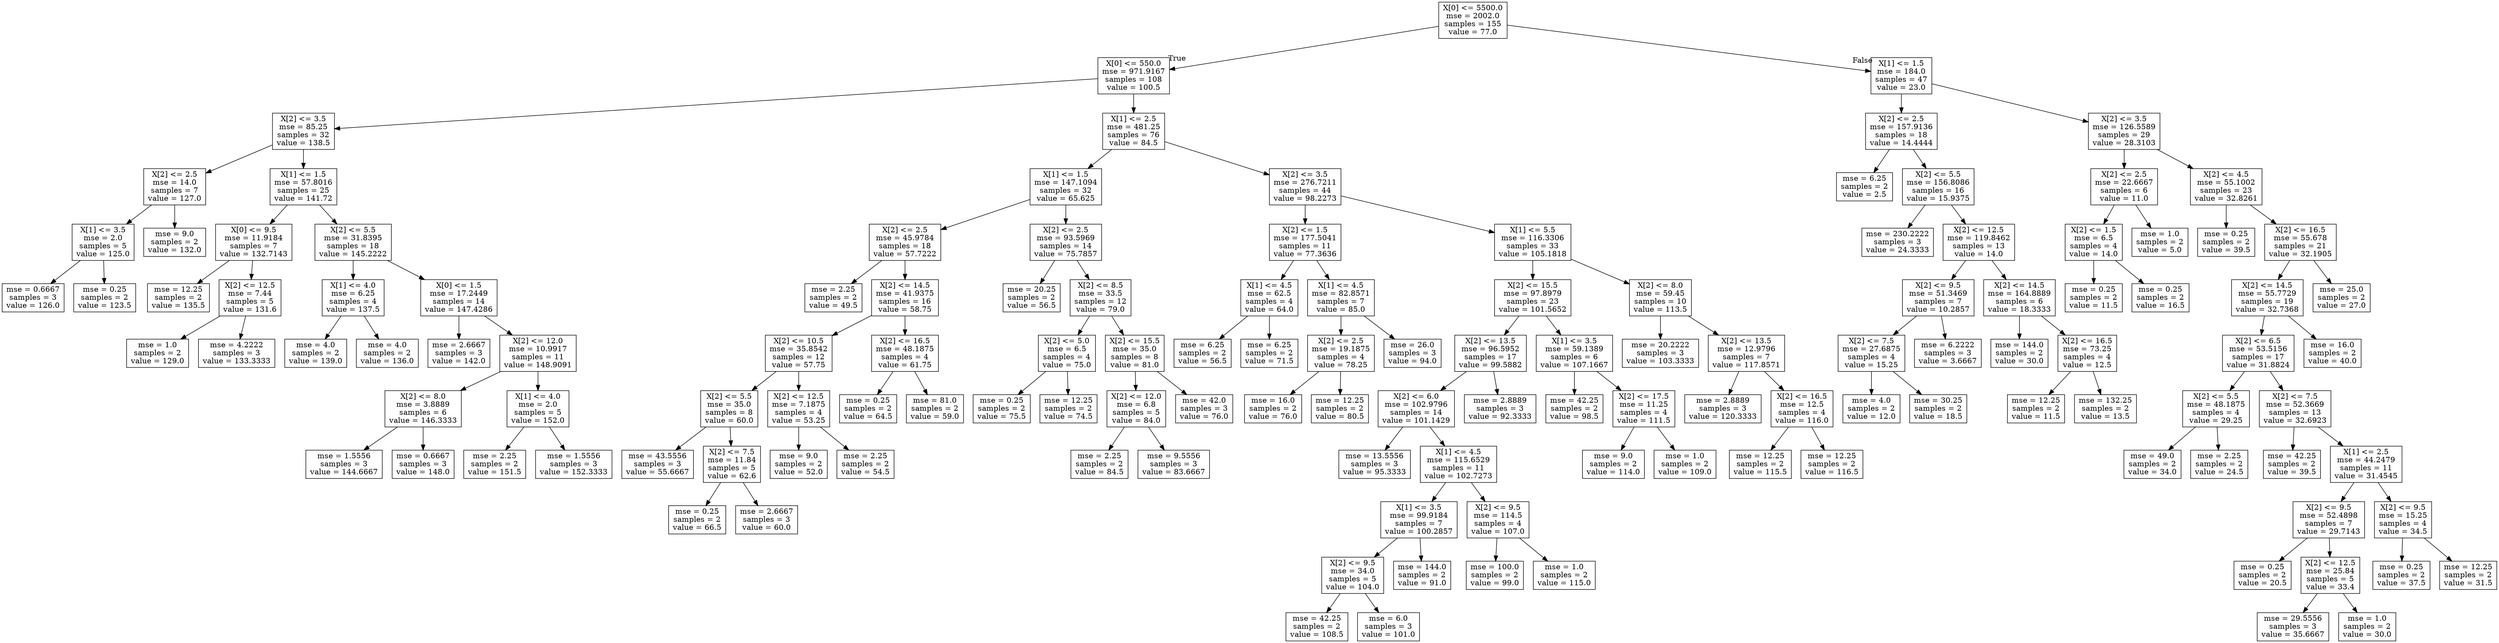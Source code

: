digraph Tree {
node [shape=box] ;
0 [label="X[0] <= 5500.0\nmse = 2002.0\nsamples = 155\nvalue = 77.0"] ;
1 [label="X[0] <= 550.0\nmse = 971.9167\nsamples = 108\nvalue = 100.5"] ;
0 -> 1 [labeldistance=2.5, labelangle=45, headlabel="True"] ;
2 [label="X[2] <= 3.5\nmse = 85.25\nsamples = 32\nvalue = 138.5"] ;
1 -> 2 ;
3 [label="X[2] <= 2.5\nmse = 14.0\nsamples = 7\nvalue = 127.0"] ;
2 -> 3 ;
4 [label="X[1] <= 3.5\nmse = 2.0\nsamples = 5\nvalue = 125.0"] ;
3 -> 4 ;
5 [label="mse = 0.6667\nsamples = 3\nvalue = 126.0"] ;
4 -> 5 ;
6 [label="mse = 0.25\nsamples = 2\nvalue = 123.5"] ;
4 -> 6 ;
7 [label="mse = 9.0\nsamples = 2\nvalue = 132.0"] ;
3 -> 7 ;
8 [label="X[1] <= 1.5\nmse = 57.8016\nsamples = 25\nvalue = 141.72"] ;
2 -> 8 ;
9 [label="X[0] <= 9.5\nmse = 11.9184\nsamples = 7\nvalue = 132.7143"] ;
8 -> 9 ;
10 [label="mse = 12.25\nsamples = 2\nvalue = 135.5"] ;
9 -> 10 ;
11 [label="X[2] <= 12.5\nmse = 7.44\nsamples = 5\nvalue = 131.6"] ;
9 -> 11 ;
12 [label="mse = 1.0\nsamples = 2\nvalue = 129.0"] ;
11 -> 12 ;
13 [label="mse = 4.2222\nsamples = 3\nvalue = 133.3333"] ;
11 -> 13 ;
14 [label="X[2] <= 5.5\nmse = 31.8395\nsamples = 18\nvalue = 145.2222"] ;
8 -> 14 ;
15 [label="X[1] <= 4.0\nmse = 6.25\nsamples = 4\nvalue = 137.5"] ;
14 -> 15 ;
16 [label="mse = 4.0\nsamples = 2\nvalue = 139.0"] ;
15 -> 16 ;
17 [label="mse = 4.0\nsamples = 2\nvalue = 136.0"] ;
15 -> 17 ;
18 [label="X[0] <= 1.5\nmse = 17.2449\nsamples = 14\nvalue = 147.4286"] ;
14 -> 18 ;
19 [label="mse = 2.6667\nsamples = 3\nvalue = 142.0"] ;
18 -> 19 ;
20 [label="X[2] <= 12.0\nmse = 10.9917\nsamples = 11\nvalue = 148.9091"] ;
18 -> 20 ;
21 [label="X[2] <= 8.0\nmse = 3.8889\nsamples = 6\nvalue = 146.3333"] ;
20 -> 21 ;
22 [label="mse = 1.5556\nsamples = 3\nvalue = 144.6667"] ;
21 -> 22 ;
23 [label="mse = 0.6667\nsamples = 3\nvalue = 148.0"] ;
21 -> 23 ;
24 [label="X[1] <= 4.0\nmse = 2.0\nsamples = 5\nvalue = 152.0"] ;
20 -> 24 ;
25 [label="mse = 2.25\nsamples = 2\nvalue = 151.5"] ;
24 -> 25 ;
26 [label="mse = 1.5556\nsamples = 3\nvalue = 152.3333"] ;
24 -> 26 ;
27 [label="X[1] <= 2.5\nmse = 481.25\nsamples = 76\nvalue = 84.5"] ;
1 -> 27 ;
28 [label="X[1] <= 1.5\nmse = 147.1094\nsamples = 32\nvalue = 65.625"] ;
27 -> 28 ;
29 [label="X[2] <= 2.5\nmse = 45.9784\nsamples = 18\nvalue = 57.7222"] ;
28 -> 29 ;
30 [label="mse = 2.25\nsamples = 2\nvalue = 49.5"] ;
29 -> 30 ;
31 [label="X[2] <= 14.5\nmse = 41.9375\nsamples = 16\nvalue = 58.75"] ;
29 -> 31 ;
32 [label="X[2] <= 10.5\nmse = 35.8542\nsamples = 12\nvalue = 57.75"] ;
31 -> 32 ;
33 [label="X[2] <= 5.5\nmse = 35.0\nsamples = 8\nvalue = 60.0"] ;
32 -> 33 ;
34 [label="mse = 43.5556\nsamples = 3\nvalue = 55.6667"] ;
33 -> 34 ;
35 [label="X[2] <= 7.5\nmse = 11.84\nsamples = 5\nvalue = 62.6"] ;
33 -> 35 ;
36 [label="mse = 0.25\nsamples = 2\nvalue = 66.5"] ;
35 -> 36 ;
37 [label="mse = 2.6667\nsamples = 3\nvalue = 60.0"] ;
35 -> 37 ;
38 [label="X[2] <= 12.5\nmse = 7.1875\nsamples = 4\nvalue = 53.25"] ;
32 -> 38 ;
39 [label="mse = 9.0\nsamples = 2\nvalue = 52.0"] ;
38 -> 39 ;
40 [label="mse = 2.25\nsamples = 2\nvalue = 54.5"] ;
38 -> 40 ;
41 [label="X[2] <= 16.5\nmse = 48.1875\nsamples = 4\nvalue = 61.75"] ;
31 -> 41 ;
42 [label="mse = 0.25\nsamples = 2\nvalue = 64.5"] ;
41 -> 42 ;
43 [label="mse = 81.0\nsamples = 2\nvalue = 59.0"] ;
41 -> 43 ;
44 [label="X[2] <= 2.5\nmse = 93.5969\nsamples = 14\nvalue = 75.7857"] ;
28 -> 44 ;
45 [label="mse = 20.25\nsamples = 2\nvalue = 56.5"] ;
44 -> 45 ;
46 [label="X[2] <= 8.5\nmse = 33.5\nsamples = 12\nvalue = 79.0"] ;
44 -> 46 ;
47 [label="X[2] <= 5.0\nmse = 6.5\nsamples = 4\nvalue = 75.0"] ;
46 -> 47 ;
48 [label="mse = 0.25\nsamples = 2\nvalue = 75.5"] ;
47 -> 48 ;
49 [label="mse = 12.25\nsamples = 2\nvalue = 74.5"] ;
47 -> 49 ;
50 [label="X[2] <= 15.5\nmse = 35.0\nsamples = 8\nvalue = 81.0"] ;
46 -> 50 ;
51 [label="X[2] <= 12.0\nmse = 6.8\nsamples = 5\nvalue = 84.0"] ;
50 -> 51 ;
52 [label="mse = 2.25\nsamples = 2\nvalue = 84.5"] ;
51 -> 52 ;
53 [label="mse = 9.5556\nsamples = 3\nvalue = 83.6667"] ;
51 -> 53 ;
54 [label="mse = 42.0\nsamples = 3\nvalue = 76.0"] ;
50 -> 54 ;
55 [label="X[2] <= 3.5\nmse = 276.7211\nsamples = 44\nvalue = 98.2273"] ;
27 -> 55 ;
56 [label="X[2] <= 1.5\nmse = 177.5041\nsamples = 11\nvalue = 77.3636"] ;
55 -> 56 ;
57 [label="X[1] <= 4.5\nmse = 62.5\nsamples = 4\nvalue = 64.0"] ;
56 -> 57 ;
58 [label="mse = 6.25\nsamples = 2\nvalue = 56.5"] ;
57 -> 58 ;
59 [label="mse = 6.25\nsamples = 2\nvalue = 71.5"] ;
57 -> 59 ;
60 [label="X[1] <= 4.5\nmse = 82.8571\nsamples = 7\nvalue = 85.0"] ;
56 -> 60 ;
61 [label="X[2] <= 2.5\nmse = 19.1875\nsamples = 4\nvalue = 78.25"] ;
60 -> 61 ;
62 [label="mse = 16.0\nsamples = 2\nvalue = 76.0"] ;
61 -> 62 ;
63 [label="mse = 12.25\nsamples = 2\nvalue = 80.5"] ;
61 -> 63 ;
64 [label="mse = 26.0\nsamples = 3\nvalue = 94.0"] ;
60 -> 64 ;
65 [label="X[1] <= 5.5\nmse = 116.3306\nsamples = 33\nvalue = 105.1818"] ;
55 -> 65 ;
66 [label="X[2] <= 15.5\nmse = 97.8979\nsamples = 23\nvalue = 101.5652"] ;
65 -> 66 ;
67 [label="X[2] <= 13.5\nmse = 96.5952\nsamples = 17\nvalue = 99.5882"] ;
66 -> 67 ;
68 [label="X[2] <= 6.0\nmse = 102.9796\nsamples = 14\nvalue = 101.1429"] ;
67 -> 68 ;
69 [label="mse = 13.5556\nsamples = 3\nvalue = 95.3333"] ;
68 -> 69 ;
70 [label="X[1] <= 4.5\nmse = 115.6529\nsamples = 11\nvalue = 102.7273"] ;
68 -> 70 ;
71 [label="X[1] <= 3.5\nmse = 99.9184\nsamples = 7\nvalue = 100.2857"] ;
70 -> 71 ;
72 [label="X[2] <= 9.5\nmse = 34.0\nsamples = 5\nvalue = 104.0"] ;
71 -> 72 ;
73 [label="mse = 42.25\nsamples = 2\nvalue = 108.5"] ;
72 -> 73 ;
74 [label="mse = 6.0\nsamples = 3\nvalue = 101.0"] ;
72 -> 74 ;
75 [label="mse = 144.0\nsamples = 2\nvalue = 91.0"] ;
71 -> 75 ;
76 [label="X[2] <= 9.5\nmse = 114.5\nsamples = 4\nvalue = 107.0"] ;
70 -> 76 ;
77 [label="mse = 100.0\nsamples = 2\nvalue = 99.0"] ;
76 -> 77 ;
78 [label="mse = 1.0\nsamples = 2\nvalue = 115.0"] ;
76 -> 78 ;
79 [label="mse = 2.8889\nsamples = 3\nvalue = 92.3333"] ;
67 -> 79 ;
80 [label="X[1] <= 3.5\nmse = 59.1389\nsamples = 6\nvalue = 107.1667"] ;
66 -> 80 ;
81 [label="mse = 42.25\nsamples = 2\nvalue = 98.5"] ;
80 -> 81 ;
82 [label="X[2] <= 17.5\nmse = 11.25\nsamples = 4\nvalue = 111.5"] ;
80 -> 82 ;
83 [label="mse = 9.0\nsamples = 2\nvalue = 114.0"] ;
82 -> 83 ;
84 [label="mse = 1.0\nsamples = 2\nvalue = 109.0"] ;
82 -> 84 ;
85 [label="X[2] <= 8.0\nmse = 59.45\nsamples = 10\nvalue = 113.5"] ;
65 -> 85 ;
86 [label="mse = 20.2222\nsamples = 3\nvalue = 103.3333"] ;
85 -> 86 ;
87 [label="X[2] <= 13.5\nmse = 12.9796\nsamples = 7\nvalue = 117.8571"] ;
85 -> 87 ;
88 [label="mse = 2.8889\nsamples = 3\nvalue = 120.3333"] ;
87 -> 88 ;
89 [label="X[2] <= 16.5\nmse = 12.5\nsamples = 4\nvalue = 116.0"] ;
87 -> 89 ;
90 [label="mse = 12.25\nsamples = 2\nvalue = 115.5"] ;
89 -> 90 ;
91 [label="mse = 12.25\nsamples = 2\nvalue = 116.5"] ;
89 -> 91 ;
92 [label="X[1] <= 1.5\nmse = 184.0\nsamples = 47\nvalue = 23.0"] ;
0 -> 92 [labeldistance=2.5, labelangle=-45, headlabel="False"] ;
93 [label="X[2] <= 2.5\nmse = 157.9136\nsamples = 18\nvalue = 14.4444"] ;
92 -> 93 ;
94 [label="mse = 6.25\nsamples = 2\nvalue = 2.5"] ;
93 -> 94 ;
95 [label="X[2] <= 5.5\nmse = 156.8086\nsamples = 16\nvalue = 15.9375"] ;
93 -> 95 ;
96 [label="mse = 230.2222\nsamples = 3\nvalue = 24.3333"] ;
95 -> 96 ;
97 [label="X[2] <= 12.5\nmse = 119.8462\nsamples = 13\nvalue = 14.0"] ;
95 -> 97 ;
98 [label="X[2] <= 9.5\nmse = 51.3469\nsamples = 7\nvalue = 10.2857"] ;
97 -> 98 ;
99 [label="X[2] <= 7.5\nmse = 27.6875\nsamples = 4\nvalue = 15.25"] ;
98 -> 99 ;
100 [label="mse = 4.0\nsamples = 2\nvalue = 12.0"] ;
99 -> 100 ;
101 [label="mse = 30.25\nsamples = 2\nvalue = 18.5"] ;
99 -> 101 ;
102 [label="mse = 6.2222\nsamples = 3\nvalue = 3.6667"] ;
98 -> 102 ;
103 [label="X[2] <= 14.5\nmse = 164.8889\nsamples = 6\nvalue = 18.3333"] ;
97 -> 103 ;
104 [label="mse = 144.0\nsamples = 2\nvalue = 30.0"] ;
103 -> 104 ;
105 [label="X[2] <= 16.5\nmse = 73.25\nsamples = 4\nvalue = 12.5"] ;
103 -> 105 ;
106 [label="mse = 12.25\nsamples = 2\nvalue = 11.5"] ;
105 -> 106 ;
107 [label="mse = 132.25\nsamples = 2\nvalue = 13.5"] ;
105 -> 107 ;
108 [label="X[2] <= 3.5\nmse = 126.5589\nsamples = 29\nvalue = 28.3103"] ;
92 -> 108 ;
109 [label="X[2] <= 2.5\nmse = 22.6667\nsamples = 6\nvalue = 11.0"] ;
108 -> 109 ;
110 [label="X[2] <= 1.5\nmse = 6.5\nsamples = 4\nvalue = 14.0"] ;
109 -> 110 ;
111 [label="mse = 0.25\nsamples = 2\nvalue = 11.5"] ;
110 -> 111 ;
112 [label="mse = 0.25\nsamples = 2\nvalue = 16.5"] ;
110 -> 112 ;
113 [label="mse = 1.0\nsamples = 2\nvalue = 5.0"] ;
109 -> 113 ;
114 [label="X[2] <= 4.5\nmse = 55.1002\nsamples = 23\nvalue = 32.8261"] ;
108 -> 114 ;
115 [label="mse = 0.25\nsamples = 2\nvalue = 39.5"] ;
114 -> 115 ;
116 [label="X[2] <= 16.5\nmse = 55.678\nsamples = 21\nvalue = 32.1905"] ;
114 -> 116 ;
117 [label="X[2] <= 14.5\nmse = 55.7729\nsamples = 19\nvalue = 32.7368"] ;
116 -> 117 ;
118 [label="X[2] <= 6.5\nmse = 53.5156\nsamples = 17\nvalue = 31.8824"] ;
117 -> 118 ;
119 [label="X[2] <= 5.5\nmse = 48.1875\nsamples = 4\nvalue = 29.25"] ;
118 -> 119 ;
120 [label="mse = 49.0\nsamples = 2\nvalue = 34.0"] ;
119 -> 120 ;
121 [label="mse = 2.25\nsamples = 2\nvalue = 24.5"] ;
119 -> 121 ;
122 [label="X[2] <= 7.5\nmse = 52.3669\nsamples = 13\nvalue = 32.6923"] ;
118 -> 122 ;
123 [label="mse = 42.25\nsamples = 2\nvalue = 39.5"] ;
122 -> 123 ;
124 [label="X[1] <= 2.5\nmse = 44.2479\nsamples = 11\nvalue = 31.4545"] ;
122 -> 124 ;
125 [label="X[2] <= 9.5\nmse = 52.4898\nsamples = 7\nvalue = 29.7143"] ;
124 -> 125 ;
126 [label="mse = 0.25\nsamples = 2\nvalue = 20.5"] ;
125 -> 126 ;
127 [label="X[2] <= 12.5\nmse = 25.84\nsamples = 5\nvalue = 33.4"] ;
125 -> 127 ;
128 [label="mse = 29.5556\nsamples = 3\nvalue = 35.6667"] ;
127 -> 128 ;
129 [label="mse = 1.0\nsamples = 2\nvalue = 30.0"] ;
127 -> 129 ;
130 [label="X[2] <= 9.5\nmse = 15.25\nsamples = 4\nvalue = 34.5"] ;
124 -> 130 ;
131 [label="mse = 0.25\nsamples = 2\nvalue = 37.5"] ;
130 -> 131 ;
132 [label="mse = 12.25\nsamples = 2\nvalue = 31.5"] ;
130 -> 132 ;
133 [label="mse = 16.0\nsamples = 2\nvalue = 40.0"] ;
117 -> 133 ;
134 [label="mse = 25.0\nsamples = 2\nvalue = 27.0"] ;
116 -> 134 ;
}